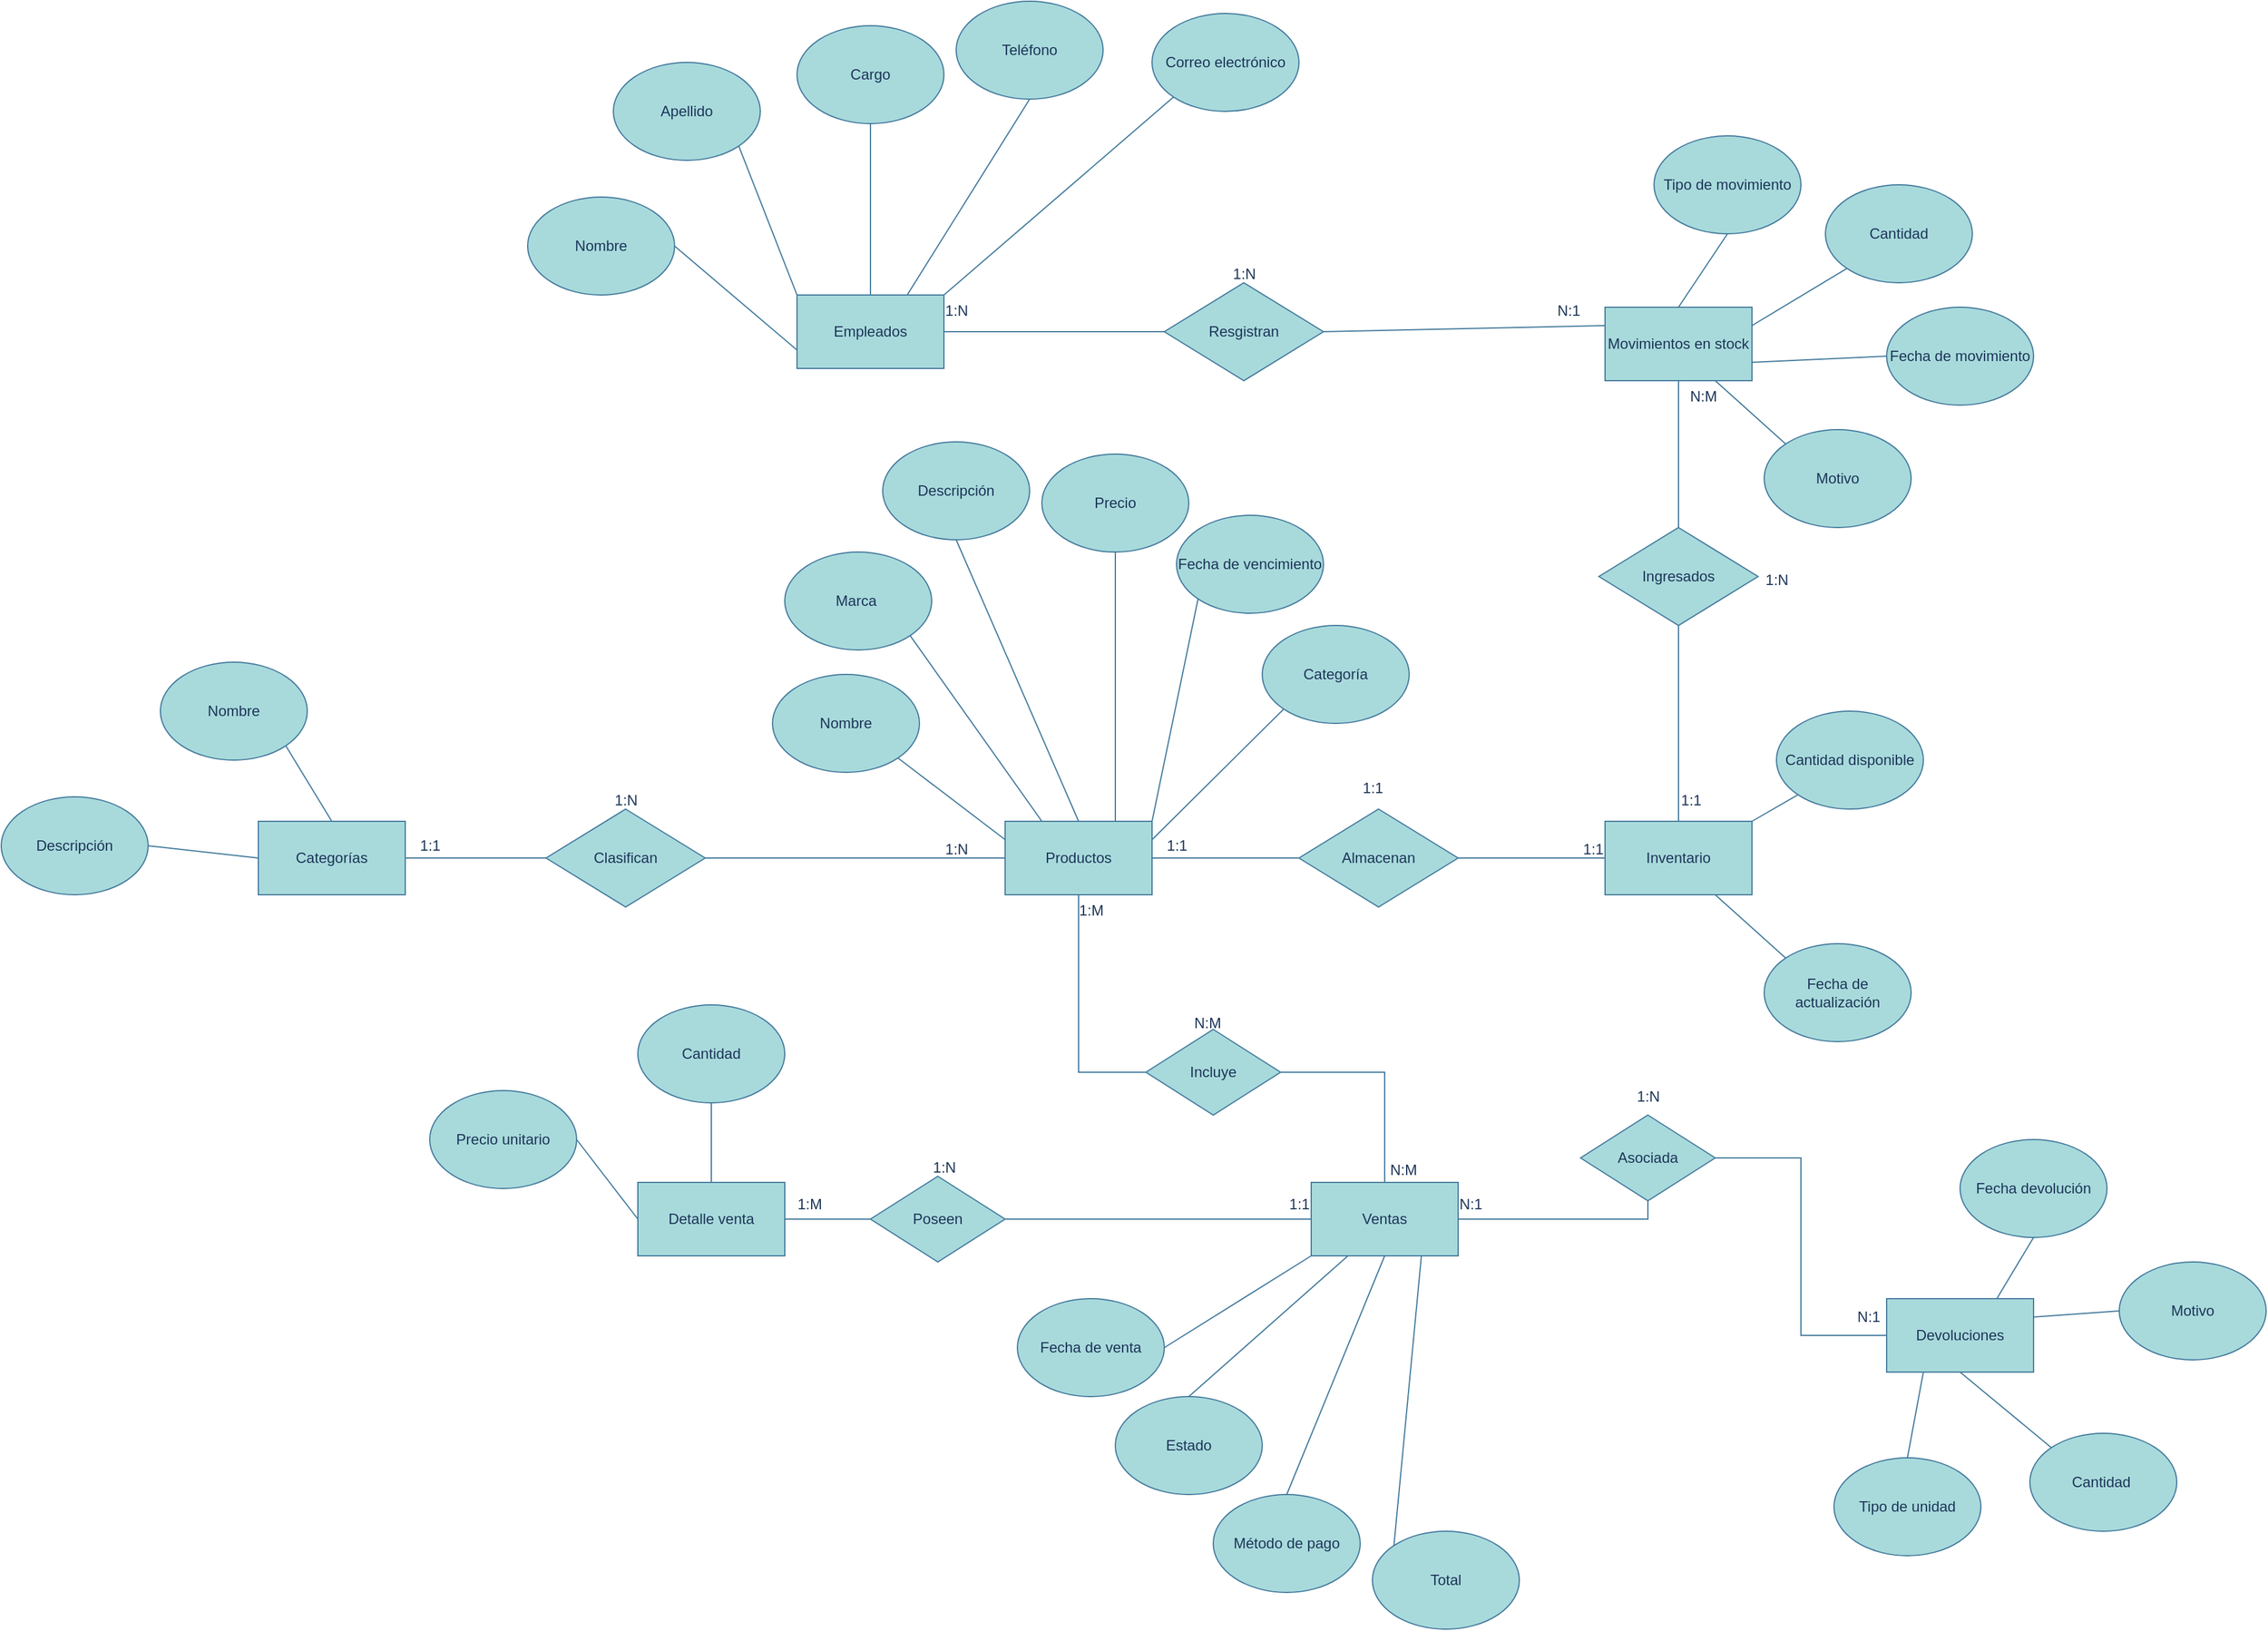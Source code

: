 <mxfile version="26.1.0">
  <diagram name="Página-1" id="804PP0rt3Bs-FxxBjAJ4">
    <mxGraphModel dx="2827" dy="3862" grid="1" gridSize="10" guides="1" tooltips="1" connect="1" arrows="1" fold="1" page="1" pageScale="1" pageWidth="827" pageHeight="1169" math="0" shadow="0">
      <root>
        <mxCell id="0" />
        <mxCell id="1" parent="0" />
        <mxCell id="w5zsb_8FG-ZebLFqrzIn-1" value="Categorías" style="rounded=0;whiteSpace=wrap;html=1;labelBackgroundColor=none;fillColor=#A8DADC;strokeColor=#457B9D;fontColor=#1D3557;" vertex="1" parent="1">
          <mxGeometry x="-580" y="40" width="120" height="60" as="geometry" />
        </mxCell>
        <mxCell id="w5zsb_8FG-ZebLFqrzIn-2" value="Productos" style="rounded=0;whiteSpace=wrap;html=1;labelBackgroundColor=none;fillColor=#A8DADC;strokeColor=#457B9D;fontColor=#1D3557;" vertex="1" parent="1">
          <mxGeometry x="30" y="40" width="120" height="60" as="geometry" />
        </mxCell>
        <mxCell id="w5zsb_8FG-ZebLFqrzIn-4" value="Movimientos en stock" style="rounded=0;whiteSpace=wrap;html=1;labelBackgroundColor=none;fillColor=#A8DADC;strokeColor=#457B9D;fontColor=#1D3557;" vertex="1" parent="1">
          <mxGeometry x="520" y="-380" width="120" height="60" as="geometry" />
        </mxCell>
        <mxCell id="w5zsb_8FG-ZebLFqrzIn-5" value="Empleados" style="rounded=0;whiteSpace=wrap;html=1;labelBackgroundColor=none;fillColor=#A8DADC;strokeColor=#457B9D;fontColor=#1D3557;" vertex="1" parent="1">
          <mxGeometry x="-140" y="-390" width="120" height="60" as="geometry" />
        </mxCell>
        <mxCell id="w5zsb_8FG-ZebLFqrzIn-6" value="Inventario" style="rounded=0;whiteSpace=wrap;html=1;labelBackgroundColor=none;fillColor=#A8DADC;strokeColor=#457B9D;fontColor=#1D3557;" vertex="1" parent="1">
          <mxGeometry x="520" y="40" width="120" height="60" as="geometry" />
        </mxCell>
        <mxCell id="w5zsb_8FG-ZebLFqrzIn-7" value="Devoluciones" style="rounded=0;whiteSpace=wrap;html=1;labelBackgroundColor=none;fillColor=#A8DADC;strokeColor=#457B9D;fontColor=#1D3557;" vertex="1" parent="1">
          <mxGeometry x="750" y="430" width="120" height="60" as="geometry" />
        </mxCell>
        <mxCell id="w5zsb_8FG-ZebLFqrzIn-8" value="Nombre" style="ellipse;whiteSpace=wrap;html=1;labelBackgroundColor=none;fillColor=#A8DADC;strokeColor=#457B9D;fontColor=#1D3557;" vertex="1" parent="1">
          <mxGeometry x="-660" y="-90" width="120" height="80" as="geometry" />
        </mxCell>
        <mxCell id="w5zsb_8FG-ZebLFqrzIn-9" value="Descripción" style="ellipse;whiteSpace=wrap;html=1;labelBackgroundColor=none;fillColor=#A8DADC;strokeColor=#457B9D;fontColor=#1D3557;" vertex="1" parent="1">
          <mxGeometry x="-790" y="20" width="120" height="80" as="geometry" />
        </mxCell>
        <mxCell id="w5zsb_8FG-ZebLFqrzIn-10" value="Nombre" style="ellipse;whiteSpace=wrap;html=1;labelBackgroundColor=none;fillColor=#A8DADC;strokeColor=#457B9D;fontColor=#1D3557;" vertex="1" parent="1">
          <mxGeometry x="-360" y="-470" width="120" height="80" as="geometry" />
        </mxCell>
        <mxCell id="w5zsb_8FG-ZebLFqrzIn-11" value="Apellido" style="ellipse;whiteSpace=wrap;html=1;labelBackgroundColor=none;fillColor=#A8DADC;strokeColor=#457B9D;fontColor=#1D3557;" vertex="1" parent="1">
          <mxGeometry x="-290" y="-580" width="120" height="80" as="geometry" />
        </mxCell>
        <mxCell id="w5zsb_8FG-ZebLFqrzIn-12" value="Cargo" style="ellipse;whiteSpace=wrap;html=1;labelBackgroundColor=none;fillColor=#A8DADC;strokeColor=#457B9D;fontColor=#1D3557;" vertex="1" parent="1">
          <mxGeometry x="-140" y="-610" width="120" height="80" as="geometry" />
        </mxCell>
        <mxCell id="w5zsb_8FG-ZebLFqrzIn-13" value="Teléfono" style="ellipse;whiteSpace=wrap;html=1;labelBackgroundColor=none;fillColor=#A8DADC;strokeColor=#457B9D;fontColor=#1D3557;" vertex="1" parent="1">
          <mxGeometry x="-10" y="-630" width="120" height="80" as="geometry" />
        </mxCell>
        <mxCell id="w5zsb_8FG-ZebLFqrzIn-14" value="Correo electrónico" style="ellipse;whiteSpace=wrap;html=1;labelBackgroundColor=none;fillColor=#A8DADC;strokeColor=#457B9D;fontColor=#1D3557;" vertex="1" parent="1">
          <mxGeometry x="150" y="-620" width="120" height="80" as="geometry" />
        </mxCell>
        <mxCell id="w5zsb_8FG-ZebLFqrzIn-15" value="Cantidad disponible" style="ellipse;whiteSpace=wrap;html=1;labelBackgroundColor=none;fillColor=#A8DADC;strokeColor=#457B9D;fontColor=#1D3557;" vertex="1" parent="1">
          <mxGeometry x="660" y="-50" width="120" height="80" as="geometry" />
        </mxCell>
        <mxCell id="w5zsb_8FG-ZebLFqrzIn-16" value="Fecha de actualización" style="ellipse;whiteSpace=wrap;html=1;labelBackgroundColor=none;fillColor=#A8DADC;strokeColor=#457B9D;fontColor=#1D3557;" vertex="1" parent="1">
          <mxGeometry x="650" y="140" width="120" height="80" as="geometry" />
        </mxCell>
        <mxCell id="w5zsb_8FG-ZebLFqrzIn-17" value="Fecha devolución" style="ellipse;whiteSpace=wrap;html=1;labelBackgroundColor=none;fillColor=#A8DADC;strokeColor=#457B9D;fontColor=#1D3557;" vertex="1" parent="1">
          <mxGeometry x="810" y="300" width="120" height="80" as="geometry" />
        </mxCell>
        <mxCell id="w5zsb_8FG-ZebLFqrzIn-18" value="Motivo" style="ellipse;whiteSpace=wrap;html=1;labelBackgroundColor=none;fillColor=#A8DADC;strokeColor=#457B9D;fontColor=#1D3557;" vertex="1" parent="1">
          <mxGeometry x="940" y="400" width="120" height="80" as="geometry" />
        </mxCell>
        <mxCell id="w5zsb_8FG-ZebLFqrzIn-19" value="Cantidad&amp;nbsp;" style="ellipse;whiteSpace=wrap;html=1;labelBackgroundColor=none;fillColor=#A8DADC;strokeColor=#457B9D;fontColor=#1D3557;" vertex="1" parent="1">
          <mxGeometry x="867" y="540" width="120" height="80" as="geometry" />
        </mxCell>
        <mxCell id="w5zsb_8FG-ZebLFqrzIn-20" value="Nombre" style="ellipse;whiteSpace=wrap;html=1;labelBackgroundColor=none;fillColor=#A8DADC;strokeColor=#457B9D;fontColor=#1D3557;" vertex="1" parent="1">
          <mxGeometry x="-160" y="-80" width="120" height="80" as="geometry" />
        </mxCell>
        <mxCell id="w5zsb_8FG-ZebLFqrzIn-21" value="Marca&amp;nbsp;" style="ellipse;whiteSpace=wrap;html=1;labelBackgroundColor=none;fillColor=#A8DADC;strokeColor=#457B9D;fontColor=#1D3557;" vertex="1" parent="1">
          <mxGeometry x="-150" y="-180" width="120" height="80" as="geometry" />
        </mxCell>
        <mxCell id="w5zsb_8FG-ZebLFqrzIn-22" value="Descripción" style="ellipse;whiteSpace=wrap;html=1;labelBackgroundColor=none;fillColor=#A8DADC;strokeColor=#457B9D;fontColor=#1D3557;" vertex="1" parent="1">
          <mxGeometry x="-70" y="-270" width="120" height="80" as="geometry" />
        </mxCell>
        <mxCell id="w5zsb_8FG-ZebLFqrzIn-23" value="Precio" style="ellipse;whiteSpace=wrap;html=1;labelBackgroundColor=none;fillColor=#A8DADC;strokeColor=#457B9D;fontColor=#1D3557;" vertex="1" parent="1">
          <mxGeometry x="60" y="-260" width="120" height="80" as="geometry" />
        </mxCell>
        <mxCell id="w5zsb_8FG-ZebLFqrzIn-24" value="Fecha de vencimiento" style="ellipse;whiteSpace=wrap;html=1;labelBackgroundColor=none;fillColor=#A8DADC;strokeColor=#457B9D;fontColor=#1D3557;" vertex="1" parent="1">
          <mxGeometry x="170" y="-210" width="120" height="80" as="geometry" />
        </mxCell>
        <mxCell id="w5zsb_8FG-ZebLFqrzIn-25" value="Categoría" style="ellipse;whiteSpace=wrap;html=1;labelBackgroundColor=none;fillColor=#A8DADC;strokeColor=#457B9D;fontColor=#1D3557;" vertex="1" parent="1">
          <mxGeometry x="240" y="-120" width="120" height="80" as="geometry" />
        </mxCell>
        <mxCell id="w5zsb_8FG-ZebLFqrzIn-26" value="Tipo de movimiento" style="ellipse;whiteSpace=wrap;html=1;labelBackgroundColor=none;fillColor=#A8DADC;strokeColor=#457B9D;fontColor=#1D3557;" vertex="1" parent="1">
          <mxGeometry x="560" y="-520" width="120" height="80" as="geometry" />
        </mxCell>
        <mxCell id="w5zsb_8FG-ZebLFqrzIn-27" value="Cantidad" style="ellipse;whiteSpace=wrap;html=1;labelBackgroundColor=none;fillColor=#A8DADC;strokeColor=#457B9D;fontColor=#1D3557;" vertex="1" parent="1">
          <mxGeometry x="700" y="-480" width="120" height="80" as="geometry" />
        </mxCell>
        <mxCell id="w5zsb_8FG-ZebLFqrzIn-28" value="Fecha de movimiento" style="ellipse;whiteSpace=wrap;html=1;labelBackgroundColor=none;fillColor=#A8DADC;strokeColor=#457B9D;fontColor=#1D3557;" vertex="1" parent="1">
          <mxGeometry x="750" y="-380" width="120" height="80" as="geometry" />
        </mxCell>
        <mxCell id="w5zsb_8FG-ZebLFqrzIn-29" value="Motivo" style="ellipse;whiteSpace=wrap;html=1;labelBackgroundColor=none;fillColor=#A8DADC;strokeColor=#457B9D;fontColor=#1D3557;" vertex="1" parent="1">
          <mxGeometry x="650" y="-280" width="120" height="80" as="geometry" />
        </mxCell>
        <mxCell id="w5zsb_8FG-ZebLFqrzIn-32" value="" style="endArrow=none;html=1;rounded=0;entryX=1;entryY=1;entryDx=0;entryDy=0;exitX=0;exitY=0.25;exitDx=0;exitDy=0;labelBackgroundColor=none;strokeColor=#457B9D;fontColor=default;" edge="1" parent="1" source="w5zsb_8FG-ZebLFqrzIn-2" target="w5zsb_8FG-ZebLFqrzIn-20">
          <mxGeometry width="50" height="50" relative="1" as="geometry">
            <mxPoint x="60" y="210" as="sourcePoint" />
            <mxPoint x="110" y="160" as="targetPoint" />
          </mxGeometry>
        </mxCell>
        <mxCell id="w5zsb_8FG-ZebLFqrzIn-33" value="" style="endArrow=none;html=1;rounded=0;exitX=0.25;exitY=0;exitDx=0;exitDy=0;entryX=1;entryY=1;entryDx=0;entryDy=0;labelBackgroundColor=none;strokeColor=#457B9D;fontColor=default;" edge="1" parent="1" source="w5zsb_8FG-ZebLFqrzIn-2" target="w5zsb_8FG-ZebLFqrzIn-21">
          <mxGeometry width="50" height="50" relative="1" as="geometry">
            <mxPoint x="100" y="40" as="sourcePoint" />
            <mxPoint x="150" y="-10" as="targetPoint" />
          </mxGeometry>
        </mxCell>
        <mxCell id="w5zsb_8FG-ZebLFqrzIn-34" value="" style="endArrow=none;html=1;rounded=0;entryX=0.5;entryY=1;entryDx=0;entryDy=0;exitX=0.5;exitY=0;exitDx=0;exitDy=0;labelBackgroundColor=none;strokeColor=#457B9D;fontColor=default;" edge="1" parent="1" source="w5zsb_8FG-ZebLFqrzIn-2" target="w5zsb_8FG-ZebLFqrzIn-22">
          <mxGeometry width="50" height="50" relative="1" as="geometry">
            <mxPoint x="100" y="40" as="sourcePoint" />
            <mxPoint x="150" y="-10" as="targetPoint" />
          </mxGeometry>
        </mxCell>
        <mxCell id="w5zsb_8FG-ZebLFqrzIn-35" value="" style="endArrow=none;html=1;rounded=0;entryX=0.5;entryY=1;entryDx=0;entryDy=0;exitX=0.75;exitY=0;exitDx=0;exitDy=0;labelBackgroundColor=none;strokeColor=#457B9D;fontColor=default;" edge="1" parent="1" source="w5zsb_8FG-ZebLFqrzIn-2" target="w5zsb_8FG-ZebLFqrzIn-23">
          <mxGeometry width="50" height="50" relative="1" as="geometry">
            <mxPoint x="100" y="40" as="sourcePoint" />
            <mxPoint x="150" y="-10" as="targetPoint" />
          </mxGeometry>
        </mxCell>
        <mxCell id="w5zsb_8FG-ZebLFqrzIn-36" value="" style="endArrow=none;html=1;rounded=0;entryX=0;entryY=1;entryDx=0;entryDy=0;exitX=1;exitY=0;exitDx=0;exitDy=0;labelBackgroundColor=none;strokeColor=#457B9D;fontColor=default;" edge="1" parent="1" source="w5zsb_8FG-ZebLFqrzIn-2" target="w5zsb_8FG-ZebLFqrzIn-24">
          <mxGeometry width="50" height="50" relative="1" as="geometry">
            <mxPoint x="100" y="40" as="sourcePoint" />
            <mxPoint x="150" y="-10" as="targetPoint" />
          </mxGeometry>
        </mxCell>
        <mxCell id="w5zsb_8FG-ZebLFqrzIn-37" value="" style="endArrow=none;html=1;rounded=0;exitX=1;exitY=0.25;exitDx=0;exitDy=0;entryX=0;entryY=1;entryDx=0;entryDy=0;labelBackgroundColor=none;strokeColor=#457B9D;fontColor=default;" edge="1" parent="1" source="w5zsb_8FG-ZebLFqrzIn-2" target="w5zsb_8FG-ZebLFqrzIn-25">
          <mxGeometry width="50" height="50" relative="1" as="geometry">
            <mxPoint x="300" y="40" as="sourcePoint" />
            <mxPoint x="350" y="-10" as="targetPoint" />
          </mxGeometry>
        </mxCell>
        <mxCell id="w5zsb_8FG-ZebLFqrzIn-38" value="" style="endArrow=none;html=1;rounded=0;entryX=1;entryY=1;entryDx=0;entryDy=0;exitX=0.5;exitY=0;exitDx=0;exitDy=0;labelBackgroundColor=none;strokeColor=#457B9D;fontColor=default;" edge="1" parent="1" source="w5zsb_8FG-ZebLFqrzIn-1" target="w5zsb_8FG-ZebLFqrzIn-8">
          <mxGeometry width="50" height="50" relative="1" as="geometry">
            <mxPoint x="-590" y="80" as="sourcePoint" />
            <mxPoint x="-540" y="30" as="targetPoint" />
          </mxGeometry>
        </mxCell>
        <mxCell id="w5zsb_8FG-ZebLFqrzIn-39" value="" style="endArrow=none;html=1;rounded=0;exitX=1;exitY=0.5;exitDx=0;exitDy=0;entryX=0;entryY=0.5;entryDx=0;entryDy=0;labelBackgroundColor=none;strokeColor=#457B9D;fontColor=default;" edge="1" parent="1" source="w5zsb_8FG-ZebLFqrzIn-9" target="w5zsb_8FG-ZebLFqrzIn-1">
          <mxGeometry width="50" height="50" relative="1" as="geometry">
            <mxPoint x="-590" y="70" as="sourcePoint" />
            <mxPoint x="-540" y="20" as="targetPoint" />
          </mxGeometry>
        </mxCell>
        <mxCell id="w5zsb_8FG-ZebLFqrzIn-40" value="" style="endArrow=none;html=1;rounded=0;exitX=1;exitY=0.5;exitDx=0;exitDy=0;entryX=0;entryY=0.75;entryDx=0;entryDy=0;labelBackgroundColor=none;strokeColor=#457B9D;fontColor=default;" edge="1" parent="1" source="w5zsb_8FG-ZebLFqrzIn-10" target="w5zsb_8FG-ZebLFqrzIn-5">
          <mxGeometry width="50" height="50" relative="1" as="geometry">
            <mxPoint x="-120" y="-250" as="sourcePoint" />
            <mxPoint x="-70" y="-300" as="targetPoint" />
          </mxGeometry>
        </mxCell>
        <mxCell id="w5zsb_8FG-ZebLFqrzIn-41" value="" style="endArrow=none;html=1;rounded=0;entryX=0;entryY=0;entryDx=0;entryDy=0;exitX=1;exitY=1;exitDx=0;exitDy=0;labelBackgroundColor=none;strokeColor=#457B9D;fontColor=default;" edge="1" parent="1" source="w5zsb_8FG-ZebLFqrzIn-11" target="w5zsb_8FG-ZebLFqrzIn-5">
          <mxGeometry width="50" height="50" relative="1" as="geometry">
            <mxPoint x="-160" y="-230" as="sourcePoint" />
            <mxPoint x="-110" y="-280" as="targetPoint" />
          </mxGeometry>
        </mxCell>
        <mxCell id="w5zsb_8FG-ZebLFqrzIn-42" value="" style="endArrow=none;html=1;rounded=0;entryX=0.5;entryY=0;entryDx=0;entryDy=0;exitX=0.5;exitY=1;exitDx=0;exitDy=0;labelBackgroundColor=none;strokeColor=#457B9D;fontColor=default;" edge="1" parent="1" source="w5zsb_8FG-ZebLFqrzIn-12" target="w5zsb_8FG-ZebLFqrzIn-5">
          <mxGeometry width="50" height="50" relative="1" as="geometry">
            <mxPoint x="-120" y="-250" as="sourcePoint" />
            <mxPoint x="-70" y="-300" as="targetPoint" />
          </mxGeometry>
        </mxCell>
        <mxCell id="w5zsb_8FG-ZebLFqrzIn-43" value="" style="endArrow=none;html=1;rounded=0;entryX=0.75;entryY=0;entryDx=0;entryDy=0;exitX=0.5;exitY=1;exitDx=0;exitDy=0;labelBackgroundColor=none;strokeColor=#457B9D;fontColor=default;" edge="1" parent="1" source="w5zsb_8FG-ZebLFqrzIn-13" target="w5zsb_8FG-ZebLFqrzIn-5">
          <mxGeometry width="50" height="50" relative="1" as="geometry">
            <mxPoint x="-120" y="-250" as="sourcePoint" />
            <mxPoint x="-70" y="-300" as="targetPoint" />
          </mxGeometry>
        </mxCell>
        <mxCell id="w5zsb_8FG-ZebLFqrzIn-44" value="" style="endArrow=none;html=1;rounded=0;entryX=1;entryY=0;entryDx=0;entryDy=0;exitX=0;exitY=1;exitDx=0;exitDy=0;labelBackgroundColor=none;strokeColor=#457B9D;fontColor=default;" edge="1" parent="1" source="w5zsb_8FG-ZebLFqrzIn-14" target="w5zsb_8FG-ZebLFqrzIn-5">
          <mxGeometry width="50" height="50" relative="1" as="geometry">
            <mxPoint x="70" y="-250" as="sourcePoint" />
            <mxPoint x="120" y="-300" as="targetPoint" />
          </mxGeometry>
        </mxCell>
        <mxCell id="w5zsb_8FG-ZebLFqrzIn-45" value="" style="endArrow=none;html=1;rounded=0;entryX=0;entryY=1;entryDx=0;entryDy=0;exitX=1;exitY=0;exitDx=0;exitDy=0;labelBackgroundColor=none;strokeColor=#457B9D;fontColor=default;" edge="1" parent="1" source="w5zsb_8FG-ZebLFqrzIn-6" target="w5zsb_8FG-ZebLFqrzIn-15">
          <mxGeometry width="50" height="50" relative="1" as="geometry">
            <mxPoint x="610" y="140" as="sourcePoint" />
            <mxPoint x="660" y="90" as="targetPoint" />
          </mxGeometry>
        </mxCell>
        <mxCell id="w5zsb_8FG-ZebLFqrzIn-46" value="" style="endArrow=none;html=1;rounded=0;entryX=0;entryY=0;entryDx=0;entryDy=0;exitX=0.75;exitY=1;exitDx=0;exitDy=0;labelBackgroundColor=none;strokeColor=#457B9D;fontColor=default;" edge="1" parent="1" source="w5zsb_8FG-ZebLFqrzIn-6" target="w5zsb_8FG-ZebLFqrzIn-16">
          <mxGeometry width="50" height="50" relative="1" as="geometry">
            <mxPoint x="610" y="140" as="sourcePoint" />
            <mxPoint x="660" y="90" as="targetPoint" />
          </mxGeometry>
        </mxCell>
        <mxCell id="w5zsb_8FG-ZebLFqrzIn-47" value="" style="endArrow=none;html=1;rounded=0;entryX=0.5;entryY=1;entryDx=0;entryDy=0;exitX=0.75;exitY=0;exitDx=0;exitDy=0;labelBackgroundColor=none;strokeColor=#457B9D;fontColor=default;" edge="1" parent="1" source="w5zsb_8FG-ZebLFqrzIn-7" target="w5zsb_8FG-ZebLFqrzIn-17">
          <mxGeometry width="50" height="50" relative="1" as="geometry">
            <mxPoint x="800" y="440" as="sourcePoint" />
            <mxPoint x="850" y="390" as="targetPoint" />
          </mxGeometry>
        </mxCell>
        <mxCell id="w5zsb_8FG-ZebLFqrzIn-48" value="" style="endArrow=none;html=1;rounded=0;entryX=0;entryY=0.5;entryDx=0;entryDy=0;exitX=1;exitY=0.25;exitDx=0;exitDy=0;labelBackgroundColor=none;strokeColor=#457B9D;fontColor=default;" edge="1" parent="1" source="w5zsb_8FG-ZebLFqrzIn-7" target="w5zsb_8FG-ZebLFqrzIn-18">
          <mxGeometry width="50" height="50" relative="1" as="geometry">
            <mxPoint x="800" y="440" as="sourcePoint" />
            <mxPoint x="850" y="390" as="targetPoint" />
          </mxGeometry>
        </mxCell>
        <mxCell id="w5zsb_8FG-ZebLFqrzIn-49" value="" style="endArrow=none;html=1;rounded=0;entryX=0;entryY=0;entryDx=0;entryDy=0;exitX=0.5;exitY=1;exitDx=0;exitDy=0;labelBackgroundColor=none;strokeColor=#457B9D;fontColor=default;" edge="1" parent="1" source="w5zsb_8FG-ZebLFqrzIn-7" target="w5zsb_8FG-ZebLFqrzIn-19">
          <mxGeometry width="50" height="50" relative="1" as="geometry">
            <mxPoint x="740" y="570" as="sourcePoint" />
            <mxPoint x="790" y="520" as="targetPoint" />
          </mxGeometry>
        </mxCell>
        <mxCell id="w5zsb_8FG-ZebLFqrzIn-50" value="" style="endArrow=none;html=1;rounded=0;entryX=0.5;entryY=1;entryDx=0;entryDy=0;exitX=0.5;exitY=0;exitDx=0;exitDy=0;labelBackgroundColor=none;strokeColor=#457B9D;fontColor=default;" edge="1" parent="1" source="w5zsb_8FG-ZebLFqrzIn-4" target="w5zsb_8FG-ZebLFqrzIn-26">
          <mxGeometry width="50" height="50" relative="1" as="geometry">
            <mxPoint x="690" y="-310" as="sourcePoint" />
            <mxPoint x="740" y="-360" as="targetPoint" />
          </mxGeometry>
        </mxCell>
        <mxCell id="w5zsb_8FG-ZebLFqrzIn-51" value="" style="endArrow=none;html=1;rounded=0;entryX=0;entryY=1;entryDx=0;entryDy=0;exitX=1;exitY=0.25;exitDx=0;exitDy=0;labelBackgroundColor=none;strokeColor=#457B9D;fontColor=default;" edge="1" parent="1" source="w5zsb_8FG-ZebLFqrzIn-4" target="w5zsb_8FG-ZebLFqrzIn-27">
          <mxGeometry width="50" height="50" relative="1" as="geometry">
            <mxPoint x="690" y="-310" as="sourcePoint" />
            <mxPoint x="740" y="-360" as="targetPoint" />
          </mxGeometry>
        </mxCell>
        <mxCell id="w5zsb_8FG-ZebLFqrzIn-52" value="" style="endArrow=none;html=1;rounded=0;entryX=0;entryY=0.5;entryDx=0;entryDy=0;exitX=1;exitY=0.75;exitDx=0;exitDy=0;labelBackgroundColor=none;strokeColor=#457B9D;fontColor=default;" edge="1" parent="1" source="w5zsb_8FG-ZebLFqrzIn-4" target="w5zsb_8FG-ZebLFqrzIn-28">
          <mxGeometry width="50" height="50" relative="1" as="geometry">
            <mxPoint x="690" y="-310" as="sourcePoint" />
            <mxPoint x="740" y="-360" as="targetPoint" />
          </mxGeometry>
        </mxCell>
        <mxCell id="w5zsb_8FG-ZebLFqrzIn-53" value="" style="endArrow=none;html=1;rounded=0;exitX=0.75;exitY=1;exitDx=0;exitDy=0;entryX=0;entryY=0;entryDx=0;entryDy=0;labelBackgroundColor=none;strokeColor=#457B9D;fontColor=default;" edge="1" parent="1" source="w5zsb_8FG-ZebLFqrzIn-4" target="w5zsb_8FG-ZebLFqrzIn-29">
          <mxGeometry width="50" height="50" relative="1" as="geometry">
            <mxPoint x="690" y="-310" as="sourcePoint" />
            <mxPoint x="740" y="-360" as="targetPoint" />
          </mxGeometry>
        </mxCell>
        <mxCell id="w5zsb_8FG-ZebLFqrzIn-54" value="Clasifican" style="rhombus;whiteSpace=wrap;html=1;labelBackgroundColor=none;fillColor=#A8DADC;strokeColor=#457B9D;fontColor=#1D3557;" vertex="1" parent="1">
          <mxGeometry x="-345" y="30" width="130" height="80" as="geometry" />
        </mxCell>
        <mxCell id="w5zsb_8FG-ZebLFqrzIn-55" value="" style="endArrow=none;html=1;rounded=0;entryX=0;entryY=0.5;entryDx=0;entryDy=0;exitX=1;exitY=0.5;exitDx=0;exitDy=0;labelBackgroundColor=none;strokeColor=#457B9D;fontColor=default;" edge="1" parent="1" source="w5zsb_8FG-ZebLFqrzIn-54" target="w5zsb_8FG-ZebLFqrzIn-2">
          <mxGeometry width="50" height="50" relative="1" as="geometry">
            <mxPoint x="-20" y="320" as="sourcePoint" />
            <mxPoint x="30" y="270" as="targetPoint" />
          </mxGeometry>
        </mxCell>
        <mxCell id="w5zsb_8FG-ZebLFqrzIn-56" value="" style="endArrow=none;html=1;rounded=0;entryX=0;entryY=0.5;entryDx=0;entryDy=0;exitX=1;exitY=0.5;exitDx=0;exitDy=0;labelBackgroundColor=none;strokeColor=#457B9D;fontColor=default;" edge="1" parent="1" source="w5zsb_8FG-ZebLFqrzIn-1" target="w5zsb_8FG-ZebLFqrzIn-54">
          <mxGeometry width="50" height="50" relative="1" as="geometry">
            <mxPoint x="-20" y="320" as="sourcePoint" />
            <mxPoint x="30" y="270" as="targetPoint" />
          </mxGeometry>
        </mxCell>
        <mxCell id="w5zsb_8FG-ZebLFqrzIn-57" value="Almacenan" style="rhombus;whiteSpace=wrap;html=1;labelBackgroundColor=none;fillColor=#A8DADC;strokeColor=#457B9D;fontColor=#1D3557;" vertex="1" parent="1">
          <mxGeometry x="270" y="30" width="130" height="80" as="geometry" />
        </mxCell>
        <mxCell id="w5zsb_8FG-ZebLFqrzIn-58" value="" style="endArrow=none;html=1;rounded=0;entryX=0;entryY=0.5;entryDx=0;entryDy=0;exitX=1;exitY=0.5;exitDx=0;exitDy=0;labelBackgroundColor=none;strokeColor=#457B9D;fontColor=default;" edge="1" parent="1" source="w5zsb_8FG-ZebLFqrzIn-57" target="w5zsb_8FG-ZebLFqrzIn-6">
          <mxGeometry width="50" height="50" relative="1" as="geometry">
            <mxPoint x="430" y="180" as="sourcePoint" />
            <mxPoint x="480" y="130" as="targetPoint" />
          </mxGeometry>
        </mxCell>
        <mxCell id="w5zsb_8FG-ZebLFqrzIn-59" value="" style="endArrow=none;html=1;rounded=0;entryX=0;entryY=0.5;entryDx=0;entryDy=0;exitX=1;exitY=0.5;exitDx=0;exitDy=0;labelBackgroundColor=none;strokeColor=#457B9D;fontColor=default;" edge="1" parent="1" source="w5zsb_8FG-ZebLFqrzIn-2" target="w5zsb_8FG-ZebLFqrzIn-57">
          <mxGeometry width="50" height="50" relative="1" as="geometry">
            <mxPoint x="200" y="170" as="sourcePoint" />
            <mxPoint x="250" y="120" as="targetPoint" />
          </mxGeometry>
        </mxCell>
        <mxCell id="w5zsb_8FG-ZebLFqrzIn-60" value="Ingresados" style="rhombus;whiteSpace=wrap;html=1;labelBackgroundColor=none;fillColor=#A8DADC;strokeColor=#457B9D;fontColor=#1D3557;" vertex="1" parent="1">
          <mxGeometry x="515" y="-200" width="130" height="80" as="geometry" />
        </mxCell>
        <mxCell id="w5zsb_8FG-ZebLFqrzIn-61" value="Resgistran" style="rhombus;whiteSpace=wrap;html=1;labelBackgroundColor=none;fillColor=#A8DADC;strokeColor=#457B9D;fontColor=#1D3557;" vertex="1" parent="1">
          <mxGeometry x="160" y="-400" width="130" height="80" as="geometry" />
        </mxCell>
        <mxCell id="w5zsb_8FG-ZebLFqrzIn-62" value="" style="endArrow=none;html=1;rounded=0;exitX=1;exitY=0.5;exitDx=0;exitDy=0;entryX=0;entryY=0.25;entryDx=0;entryDy=0;labelBackgroundColor=none;strokeColor=#457B9D;fontColor=default;" edge="1" parent="1" source="w5zsb_8FG-ZebLFqrzIn-61" target="w5zsb_8FG-ZebLFqrzIn-4">
          <mxGeometry width="50" height="50" relative="1" as="geometry">
            <mxPoint x="580" y="-730" as="sourcePoint" />
            <mxPoint x="560" y="-640" as="targetPoint" />
          </mxGeometry>
        </mxCell>
        <mxCell id="w5zsb_8FG-ZebLFqrzIn-63" value="" style="endArrow=none;html=1;rounded=0;exitX=1;exitY=0.5;exitDx=0;exitDy=0;entryX=0;entryY=0.5;entryDx=0;entryDy=0;labelBackgroundColor=none;strokeColor=#457B9D;fontColor=default;" edge="1" parent="1" source="w5zsb_8FG-ZebLFqrzIn-5" target="w5zsb_8FG-ZebLFqrzIn-61">
          <mxGeometry width="50" height="50" relative="1" as="geometry">
            <mxPoint x="470" y="-370" as="sourcePoint" />
            <mxPoint x="160" y="-380" as="targetPoint" />
          </mxGeometry>
        </mxCell>
        <mxCell id="w5zsb_8FG-ZebLFqrzIn-64" value="" style="endArrow=none;html=1;rounded=0;entryX=0.5;entryY=0;entryDx=0;entryDy=0;exitX=0.5;exitY=1;exitDx=0;exitDy=0;labelBackgroundColor=none;strokeColor=#457B9D;fontColor=default;" edge="1" parent="1" source="w5zsb_8FG-ZebLFqrzIn-60" target="w5zsb_8FG-ZebLFqrzIn-6">
          <mxGeometry width="50" height="50" relative="1" as="geometry">
            <mxPoint x="430" y="70" as="sourcePoint" />
            <mxPoint x="480" y="20" as="targetPoint" />
          </mxGeometry>
        </mxCell>
        <mxCell id="w5zsb_8FG-ZebLFqrzIn-68" value="" style="endArrow=none;html=1;rounded=0;entryX=0.5;entryY=1;entryDx=0;entryDy=0;exitX=0.5;exitY=0;exitDx=0;exitDy=0;labelBackgroundColor=none;strokeColor=#457B9D;fontColor=default;" edge="1" parent="1" source="w5zsb_8FG-ZebLFqrzIn-60" target="w5zsb_8FG-ZebLFqrzIn-4">
          <mxGeometry width="50" height="50" relative="1" as="geometry">
            <mxPoint x="430" y="-30" as="sourcePoint" />
            <mxPoint x="480" y="-80" as="targetPoint" />
          </mxGeometry>
        </mxCell>
        <mxCell id="w5zsb_8FG-ZebLFqrzIn-69" value="Tipo de unidad" style="ellipse;whiteSpace=wrap;html=1;labelBackgroundColor=none;fillColor=#A8DADC;strokeColor=#457B9D;fontColor=#1D3557;" vertex="1" parent="1">
          <mxGeometry x="707" y="560" width="120" height="80" as="geometry" />
        </mxCell>
        <mxCell id="w5zsb_8FG-ZebLFqrzIn-70" value="" style="endArrow=none;html=1;rounded=0;entryX=0.25;entryY=1;entryDx=0;entryDy=0;exitX=0.5;exitY=0;exitDx=0;exitDy=0;labelBackgroundColor=none;strokeColor=#457B9D;fontColor=default;" edge="1" parent="1" source="w5zsb_8FG-ZebLFqrzIn-69" target="w5zsb_8FG-ZebLFqrzIn-7">
          <mxGeometry width="50" height="50" relative="1" as="geometry">
            <mxPoint x="1130" y="610" as="sourcePoint" />
            <mxPoint x="1180" y="560" as="targetPoint" />
          </mxGeometry>
        </mxCell>
        <mxCell id="w5zsb_8FG-ZebLFqrzIn-71" value="Ventas" style="rounded=0;whiteSpace=wrap;html=1;labelBackgroundColor=none;fillColor=#A8DADC;strokeColor=#457B9D;fontColor=#1D3557;" vertex="1" parent="1">
          <mxGeometry x="280" y="335" width="120" height="60" as="geometry" />
        </mxCell>
        <mxCell id="w5zsb_8FG-ZebLFqrzIn-72" value="Fecha de venta" style="ellipse;whiteSpace=wrap;html=1;labelBackgroundColor=none;fillColor=#A8DADC;strokeColor=#457B9D;fontColor=#1D3557;" vertex="1" parent="1">
          <mxGeometry x="40" y="430" width="120" height="80" as="geometry" />
        </mxCell>
        <mxCell id="w5zsb_8FG-ZebLFqrzIn-73" value="Método de pago" style="ellipse;whiteSpace=wrap;html=1;labelBackgroundColor=none;fillColor=#A8DADC;strokeColor=#457B9D;fontColor=#1D3557;" vertex="1" parent="1">
          <mxGeometry x="200" y="590" width="120" height="80" as="geometry" />
        </mxCell>
        <mxCell id="w5zsb_8FG-ZebLFqrzIn-74" value="Total" style="ellipse;whiteSpace=wrap;html=1;labelBackgroundColor=none;fillColor=#A8DADC;strokeColor=#457B9D;fontColor=#1D3557;" vertex="1" parent="1">
          <mxGeometry x="330" y="620" width="120" height="80" as="geometry" />
        </mxCell>
        <mxCell id="w5zsb_8FG-ZebLFqrzIn-75" value="Estado" style="ellipse;whiteSpace=wrap;html=1;labelBackgroundColor=none;fillColor=#A8DADC;strokeColor=#457B9D;fontColor=#1D3557;" vertex="1" parent="1">
          <mxGeometry x="120" y="510" width="120" height="80" as="geometry" />
        </mxCell>
        <mxCell id="w5zsb_8FG-ZebLFqrzIn-76" value="" style="endArrow=none;html=1;rounded=0;exitX=1;exitY=0.5;exitDx=0;exitDy=0;entryX=0;entryY=1;entryDx=0;entryDy=0;labelBackgroundColor=none;strokeColor=#457B9D;fontColor=default;" edge="1" parent="1" source="w5zsb_8FG-ZebLFqrzIn-72" target="w5zsb_8FG-ZebLFqrzIn-71">
          <mxGeometry width="50" height="50" relative="1" as="geometry">
            <mxPoint x="740" y="690" as="sourcePoint" />
            <mxPoint x="790" y="640" as="targetPoint" />
          </mxGeometry>
        </mxCell>
        <mxCell id="w5zsb_8FG-ZebLFqrzIn-78" value="" style="endArrow=none;html=1;rounded=0;exitX=0.5;exitY=0;exitDx=0;exitDy=0;entryX=0.25;entryY=1;entryDx=0;entryDy=0;labelBackgroundColor=none;strokeColor=#457B9D;fontColor=default;" edge="1" parent="1" source="w5zsb_8FG-ZebLFqrzIn-75" target="w5zsb_8FG-ZebLFqrzIn-71">
          <mxGeometry width="50" height="50" relative="1" as="geometry">
            <mxPoint x="740" y="690" as="sourcePoint" />
            <mxPoint x="790" y="640" as="targetPoint" />
          </mxGeometry>
        </mxCell>
        <mxCell id="w5zsb_8FG-ZebLFqrzIn-79" value="" style="endArrow=none;html=1;rounded=0;exitX=0.5;exitY=0;exitDx=0;exitDy=0;entryX=0.5;entryY=1;entryDx=0;entryDy=0;labelBackgroundColor=none;strokeColor=#457B9D;fontColor=default;" edge="1" parent="1" source="w5zsb_8FG-ZebLFqrzIn-73" target="w5zsb_8FG-ZebLFqrzIn-71">
          <mxGeometry width="50" height="50" relative="1" as="geometry">
            <mxPoint x="740" y="690" as="sourcePoint" />
            <mxPoint x="790" y="640" as="targetPoint" />
          </mxGeometry>
        </mxCell>
        <mxCell id="w5zsb_8FG-ZebLFqrzIn-80" value="" style="endArrow=none;html=1;rounded=0;exitX=0.75;exitY=1;exitDx=0;exitDy=0;entryX=0;entryY=0;entryDx=0;entryDy=0;labelBackgroundColor=none;strokeColor=#457B9D;fontColor=default;" edge="1" parent="1" source="w5zsb_8FG-ZebLFqrzIn-71" target="w5zsb_8FG-ZebLFqrzIn-74">
          <mxGeometry width="50" height="50" relative="1" as="geometry">
            <mxPoint x="740" y="690" as="sourcePoint" />
            <mxPoint x="790" y="640" as="targetPoint" />
          </mxGeometry>
        </mxCell>
        <mxCell id="w5zsb_8FG-ZebLFqrzIn-81" value="Detalle venta" style="rounded=0;whiteSpace=wrap;html=1;labelBackgroundColor=none;fillColor=#A8DADC;strokeColor=#457B9D;fontColor=#1D3557;" vertex="1" parent="1">
          <mxGeometry x="-270" y="335" width="120" height="60" as="geometry" />
        </mxCell>
        <mxCell id="w5zsb_8FG-ZebLFqrzIn-82" value="Cantidad" style="ellipse;whiteSpace=wrap;html=1;labelBackgroundColor=none;fillColor=#A8DADC;strokeColor=#457B9D;fontColor=#1D3557;" vertex="1" parent="1">
          <mxGeometry x="-270" y="190" width="120" height="80" as="geometry" />
        </mxCell>
        <mxCell id="w5zsb_8FG-ZebLFqrzIn-83" value="Precio unitario" style="ellipse;whiteSpace=wrap;html=1;labelBackgroundColor=none;fillColor=#A8DADC;strokeColor=#457B9D;fontColor=#1D3557;" vertex="1" parent="1">
          <mxGeometry x="-440" y="260" width="120" height="80" as="geometry" />
        </mxCell>
        <mxCell id="w5zsb_8FG-ZebLFqrzIn-84" value="Poseen" style="rhombus;whiteSpace=wrap;html=1;labelBackgroundColor=none;fillColor=#A8DADC;strokeColor=#457B9D;fontColor=#1D3557;" vertex="1" parent="1">
          <mxGeometry x="-80" y="330" width="110" height="70" as="geometry" />
        </mxCell>
        <mxCell id="w5zsb_8FG-ZebLFqrzIn-87" value="" style="endArrow=none;html=1;rounded=0;entryX=0;entryY=0.5;entryDx=0;entryDy=0;exitX=1;exitY=0.5;exitDx=0;exitDy=0;edgeStyle=orthogonalEdgeStyle;labelBackgroundColor=none;strokeColor=#457B9D;fontColor=default;" edge="1" parent="1" source="w5zsb_8FG-ZebLFqrzIn-84" target="w5zsb_8FG-ZebLFqrzIn-71">
          <mxGeometry width="50" height="50" relative="1" as="geometry">
            <mxPoint x="280" y="620" as="sourcePoint" />
            <mxPoint x="330" y="570" as="targetPoint" />
          </mxGeometry>
        </mxCell>
        <mxCell id="w5zsb_8FG-ZebLFqrzIn-88" value="" style="endArrow=none;html=1;rounded=0;entryX=0;entryY=0.5;entryDx=0;entryDy=0;exitX=1;exitY=0.5;exitDx=0;exitDy=0;labelBackgroundColor=none;strokeColor=#457B9D;fontColor=default;" edge="1" parent="1" source="w5zsb_8FG-ZebLFqrzIn-81" target="w5zsb_8FG-ZebLFqrzIn-84">
          <mxGeometry width="50" height="50" relative="1" as="geometry">
            <mxPoint x="-50" y="440" as="sourcePoint" />
            <mxPoint y="390" as="targetPoint" />
          </mxGeometry>
        </mxCell>
        <mxCell id="w5zsb_8FG-ZebLFqrzIn-89" value="Asociada" style="rhombus;whiteSpace=wrap;html=1;labelBackgroundColor=none;fillColor=#A8DADC;strokeColor=#457B9D;fontColor=#1D3557;" vertex="1" parent="1">
          <mxGeometry x="500" y="280" width="110" height="70" as="geometry" />
        </mxCell>
        <mxCell id="w5zsb_8FG-ZebLFqrzIn-90" value="" style="endArrow=none;html=1;rounded=0;entryX=0;entryY=0.5;entryDx=0;entryDy=0;exitX=1;exitY=0.5;exitDx=0;exitDy=0;edgeStyle=orthogonalEdgeStyle;labelBackgroundColor=none;strokeColor=#457B9D;fontColor=default;" edge="1" parent="1" source="w5zsb_8FG-ZebLFqrzIn-89" target="w5zsb_8FG-ZebLFqrzIn-7">
          <mxGeometry width="50" height="50" relative="1" as="geometry">
            <mxPoint x="620" y="590" as="sourcePoint" />
            <mxPoint x="670" y="540" as="targetPoint" />
          </mxGeometry>
        </mxCell>
        <mxCell id="w5zsb_8FG-ZebLFqrzIn-91" value="" style="endArrow=none;html=1;rounded=0;entryX=0.5;entryY=1;entryDx=0;entryDy=0;exitX=1;exitY=0.5;exitDx=0;exitDy=0;edgeStyle=orthogonalEdgeStyle;labelBackgroundColor=none;strokeColor=#457B9D;fontColor=default;" edge="1" parent="1" source="w5zsb_8FG-ZebLFqrzIn-71" target="w5zsb_8FG-ZebLFqrzIn-89">
          <mxGeometry width="50" height="50" relative="1" as="geometry">
            <mxPoint x="620" y="590" as="sourcePoint" />
            <mxPoint x="670" y="540" as="targetPoint" />
          </mxGeometry>
        </mxCell>
        <mxCell id="w5zsb_8FG-ZebLFqrzIn-92" value="" style="endArrow=none;html=1;rounded=0;entryX=0.5;entryY=1;entryDx=0;entryDy=0;exitX=0.5;exitY=0;exitDx=0;exitDy=0;labelBackgroundColor=none;strokeColor=#457B9D;fontColor=default;" edge="1" parent="1" source="w5zsb_8FG-ZebLFqrzIn-81" target="w5zsb_8FG-ZebLFqrzIn-82">
          <mxGeometry width="50" height="50" relative="1" as="geometry">
            <mxPoint x="-280" y="470" as="sourcePoint" />
            <mxPoint x="-230" y="420" as="targetPoint" />
          </mxGeometry>
        </mxCell>
        <mxCell id="w5zsb_8FG-ZebLFqrzIn-93" value="" style="endArrow=none;html=1;rounded=0;entryX=0;entryY=0.5;entryDx=0;entryDy=0;exitX=1;exitY=0.5;exitDx=0;exitDy=0;labelBackgroundColor=none;strokeColor=#457B9D;fontColor=default;" edge="1" parent="1" source="w5zsb_8FG-ZebLFqrzIn-83" target="w5zsb_8FG-ZebLFqrzIn-81">
          <mxGeometry width="50" height="50" relative="1" as="geometry">
            <mxPoint x="-280" y="470" as="sourcePoint" />
            <mxPoint x="-230" y="420" as="targetPoint" />
          </mxGeometry>
        </mxCell>
        <mxCell id="w5zsb_8FG-ZebLFqrzIn-94" value="Incluye" style="rhombus;whiteSpace=wrap;html=1;labelBackgroundColor=none;fillColor=#A8DADC;strokeColor=#457B9D;fontColor=#1D3557;" vertex="1" parent="1">
          <mxGeometry x="145" y="210" width="110" height="70" as="geometry" />
        </mxCell>
        <mxCell id="w5zsb_8FG-ZebLFqrzIn-95" value="" style="endArrow=none;html=1;rounded=0;entryX=0.5;entryY=1;entryDx=0;entryDy=0;exitX=0;exitY=0.5;exitDx=0;exitDy=0;edgeStyle=orthogonalEdgeStyle;labelBackgroundColor=none;strokeColor=#457B9D;fontColor=default;" edge="1" parent="1" source="w5zsb_8FG-ZebLFqrzIn-94" target="w5zsb_8FG-ZebLFqrzIn-2">
          <mxGeometry width="50" height="50" relative="1" as="geometry">
            <mxPoint x="320" y="290" as="sourcePoint" />
            <mxPoint x="370" y="240" as="targetPoint" />
          </mxGeometry>
        </mxCell>
        <mxCell id="w5zsb_8FG-ZebLFqrzIn-96" value="" style="endArrow=none;html=1;rounded=0;entryX=1;entryY=0.5;entryDx=0;entryDy=0;exitX=0.5;exitY=0;exitDx=0;exitDy=0;edgeStyle=orthogonalEdgeStyle;labelBackgroundColor=none;strokeColor=#457B9D;fontColor=default;" edge="1" parent="1" source="w5zsb_8FG-ZebLFqrzIn-71" target="w5zsb_8FG-ZebLFqrzIn-94">
          <mxGeometry width="50" height="50" relative="1" as="geometry">
            <mxPoint x="320" y="290" as="sourcePoint" />
            <mxPoint x="370" y="240" as="targetPoint" />
          </mxGeometry>
        </mxCell>
        <mxCell id="w5zsb_8FG-ZebLFqrzIn-97" value="1:N" style="text;html=1;align=center;verticalAlign=middle;resizable=0;points=[];autosize=1;strokeColor=none;fillColor=none;fontColor=#1D3557;" vertex="1" parent="1">
          <mxGeometry x="-30" y="-392" width="40" height="30" as="geometry" />
        </mxCell>
        <mxCell id="w5zsb_8FG-ZebLFqrzIn-98" value="N:1" style="text;html=1;align=center;verticalAlign=middle;resizable=0;points=[];autosize=1;strokeColor=none;fillColor=none;fontColor=#1D3557;" vertex="1" parent="1">
          <mxGeometry x="470" y="-392" width="40" height="30" as="geometry" />
        </mxCell>
        <mxCell id="w5zsb_8FG-ZebLFqrzIn-99" value="1:N" style="text;html=1;align=center;verticalAlign=middle;resizable=0;points=[];autosize=1;strokeColor=none;fillColor=none;fontColor=#1D3557;" vertex="1" parent="1">
          <mxGeometry x="205" y="-422" width="40" height="30" as="geometry" />
        </mxCell>
        <mxCell id="w5zsb_8FG-ZebLFqrzIn-100" value="1:N" style="text;html=1;align=center;verticalAlign=middle;resizable=0;points=[];autosize=1;strokeColor=none;fillColor=none;fontColor=#1D3557;" vertex="1" parent="1">
          <mxGeometry x="-30" y="48" width="40" height="30" as="geometry" />
        </mxCell>
        <mxCell id="w5zsb_8FG-ZebLFqrzIn-101" value="1:1" style="text;html=1;align=center;verticalAlign=middle;resizable=0;points=[];autosize=1;strokeColor=none;fillColor=none;fontColor=#1D3557;" vertex="1" parent="1">
          <mxGeometry x="-460" y="45" width="40" height="30" as="geometry" />
        </mxCell>
        <mxCell id="w5zsb_8FG-ZebLFqrzIn-102" value="1:N" style="text;html=1;align=center;verticalAlign=middle;resizable=0;points=[];autosize=1;strokeColor=none;fillColor=none;fontColor=#1D3557;" vertex="1" parent="1">
          <mxGeometry x="-300" y="8" width="40" height="30" as="geometry" />
        </mxCell>
        <mxCell id="w5zsb_8FG-ZebLFqrzIn-103" value="1:1" style="text;html=1;align=center;verticalAlign=middle;resizable=0;points=[];autosize=1;strokeColor=none;fillColor=none;fontColor=#1D3557;" vertex="1" parent="1">
          <mxGeometry x="150" y="45" width="40" height="30" as="geometry" />
        </mxCell>
        <mxCell id="w5zsb_8FG-ZebLFqrzIn-104" value="1:1" style="text;html=1;align=center;verticalAlign=middle;resizable=0;points=[];autosize=1;strokeColor=none;fillColor=none;fontColor=#1D3557;" vertex="1" parent="1">
          <mxGeometry x="490" y="48" width="40" height="30" as="geometry" />
        </mxCell>
        <mxCell id="w5zsb_8FG-ZebLFqrzIn-105" value="1:1" style="text;html=1;align=center;verticalAlign=middle;resizable=0;points=[];autosize=1;strokeColor=none;fillColor=none;fontColor=#1D3557;" vertex="1" parent="1">
          <mxGeometry x="310" y="-2" width="40" height="30" as="geometry" />
        </mxCell>
        <mxCell id="w5zsb_8FG-ZebLFqrzIn-106" value="1:1" style="text;html=1;align=center;verticalAlign=middle;resizable=0;points=[];autosize=1;strokeColor=none;fillColor=none;fontColor=#1D3557;" vertex="1" parent="1">
          <mxGeometry x="570" y="8" width="40" height="30" as="geometry" />
        </mxCell>
        <mxCell id="w5zsb_8FG-ZebLFqrzIn-107" value="N:M" style="text;html=1;align=center;verticalAlign=middle;resizable=0;points=[];autosize=1;strokeColor=none;fillColor=none;fontColor=#1D3557;" vertex="1" parent="1">
          <mxGeometry x="575" y="-322" width="50" height="30" as="geometry" />
        </mxCell>
        <mxCell id="w5zsb_8FG-ZebLFqrzIn-109" value="1:N" style="text;html=1;align=center;verticalAlign=middle;resizable=0;points=[];autosize=1;strokeColor=none;fillColor=none;fontColor=#1D3557;" vertex="1" parent="1">
          <mxGeometry x="640" y="-172" width="40" height="30" as="geometry" />
        </mxCell>
        <mxCell id="w5zsb_8FG-ZebLFqrzIn-110" value="1:1" style="text;html=1;align=center;verticalAlign=middle;resizable=0;points=[];autosize=1;strokeColor=none;fillColor=none;fontColor=#1D3557;" vertex="1" parent="1">
          <mxGeometry x="250" y="338" width="40" height="30" as="geometry" />
        </mxCell>
        <mxCell id="w5zsb_8FG-ZebLFqrzIn-111" value="1:M" style="text;html=1;align=center;verticalAlign=middle;resizable=0;points=[];autosize=1;strokeColor=none;fillColor=none;fontColor=#1D3557;" vertex="1" parent="1">
          <mxGeometry x="-150" y="338" width="40" height="30" as="geometry" />
        </mxCell>
        <mxCell id="w5zsb_8FG-ZebLFqrzIn-112" value="1:N" style="text;html=1;align=center;verticalAlign=middle;resizable=0;points=[];autosize=1;strokeColor=none;fillColor=none;fontColor=#1D3557;" vertex="1" parent="1">
          <mxGeometry x="-40" y="308" width="40" height="30" as="geometry" />
        </mxCell>
        <mxCell id="w5zsb_8FG-ZebLFqrzIn-113" value="N:1" style="text;html=1;align=center;verticalAlign=middle;resizable=0;points=[];autosize=1;strokeColor=none;fillColor=none;fontColor=#1D3557;" vertex="1" parent="1">
          <mxGeometry x="390" y="338" width="40" height="30" as="geometry" />
        </mxCell>
        <mxCell id="w5zsb_8FG-ZebLFqrzIn-115" value="N:1" style="text;html=1;align=center;verticalAlign=middle;resizable=0;points=[];autosize=1;strokeColor=none;fillColor=none;fontColor=#1D3557;" vertex="1" parent="1">
          <mxGeometry x="715" y="430" width="40" height="30" as="geometry" />
        </mxCell>
        <mxCell id="w5zsb_8FG-ZebLFqrzIn-116" value="1:N" style="text;html=1;align=center;verticalAlign=middle;resizable=0;points=[];autosize=1;strokeColor=none;fillColor=none;fontColor=#1D3557;" vertex="1" parent="1">
          <mxGeometry x="535" y="250" width="40" height="30" as="geometry" />
        </mxCell>
        <mxCell id="w5zsb_8FG-ZebLFqrzIn-117" value="1:M" style="text;html=1;align=center;verticalAlign=middle;resizable=0;points=[];autosize=1;strokeColor=none;fillColor=none;fontColor=#1D3557;" vertex="1" parent="1">
          <mxGeometry x="80" y="98" width="40" height="30" as="geometry" />
        </mxCell>
        <mxCell id="w5zsb_8FG-ZebLFqrzIn-118" value="N:M" style="text;html=1;align=center;verticalAlign=middle;resizable=0;points=[];autosize=1;strokeColor=none;fillColor=none;fontColor=#1D3557;" vertex="1" parent="1">
          <mxGeometry x="330" y="310" width="50" height="30" as="geometry" />
        </mxCell>
        <mxCell id="w5zsb_8FG-ZebLFqrzIn-119" value="N:M" style="text;html=1;align=center;verticalAlign=middle;resizable=0;points=[];autosize=1;strokeColor=none;fillColor=none;fontColor=#1D3557;" vertex="1" parent="1">
          <mxGeometry x="170" y="190" width="50" height="30" as="geometry" />
        </mxCell>
      </root>
    </mxGraphModel>
  </diagram>
</mxfile>
